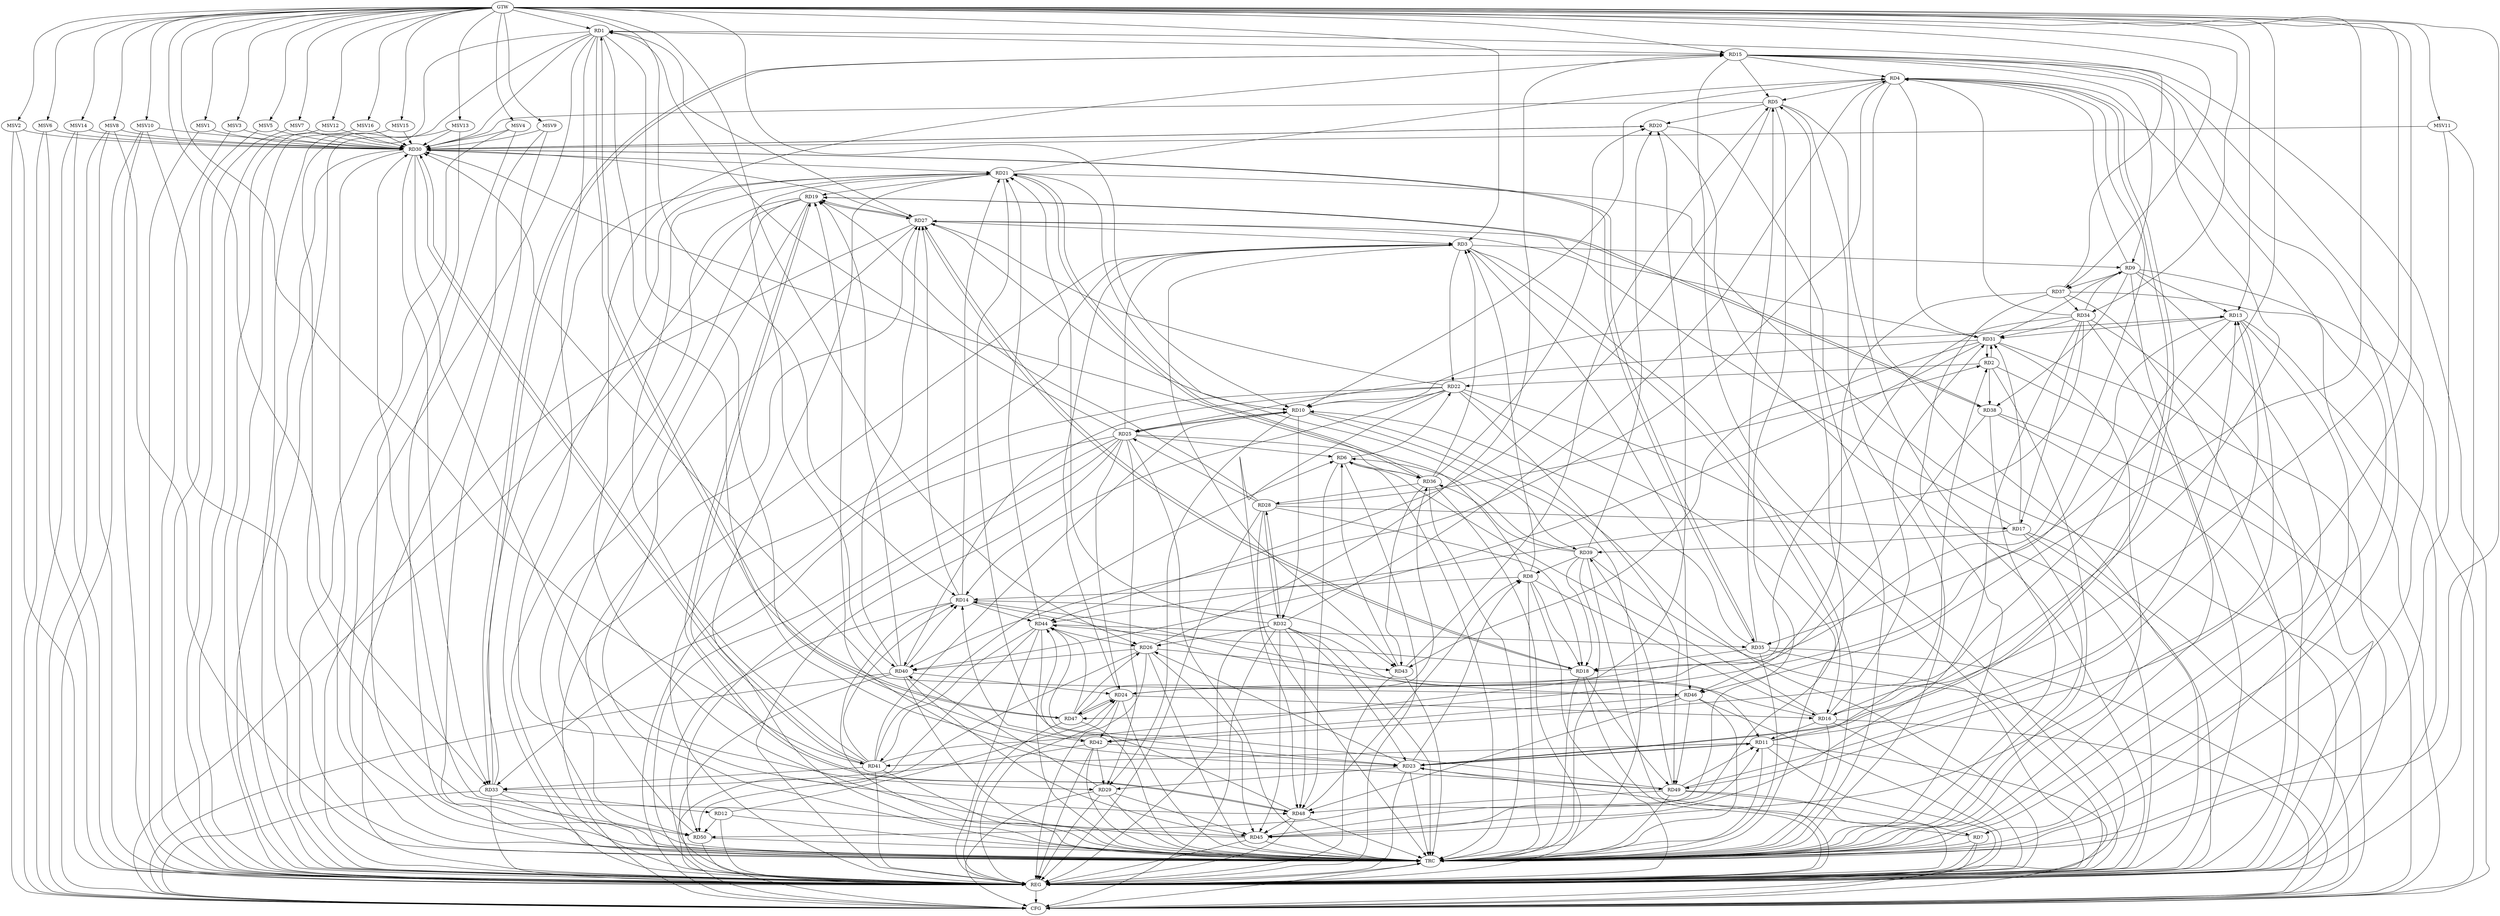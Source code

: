 strict digraph G {
  RD1 [ label="RD1" ];
  RD2 [ label="RD2" ];
  RD3 [ label="RD3" ];
  RD4 [ label="RD4" ];
  RD5 [ label="RD5" ];
  RD6 [ label="RD6" ];
  RD7 [ label="RD7" ];
  RD8 [ label="RD8" ];
  RD9 [ label="RD9" ];
  RD10 [ label="RD10" ];
  RD11 [ label="RD11" ];
  RD12 [ label="RD12" ];
  RD13 [ label="RD13" ];
  RD14 [ label="RD14" ];
  RD15 [ label="RD15" ];
  RD16 [ label="RD16" ];
  RD17 [ label="RD17" ];
  RD18 [ label="RD18" ];
  RD19 [ label="RD19" ];
  RD20 [ label="RD20" ];
  RD21 [ label="RD21" ];
  RD22 [ label="RD22" ];
  RD23 [ label="RD23" ];
  RD24 [ label="RD24" ];
  RD25 [ label="RD25" ];
  RD26 [ label="RD26" ];
  RD27 [ label="RD27" ];
  RD28 [ label="RD28" ];
  RD29 [ label="RD29" ];
  RD30 [ label="RD30" ];
  RD31 [ label="RD31" ];
  RD32 [ label="RD32" ];
  RD33 [ label="RD33" ];
  RD34 [ label="RD34" ];
  RD35 [ label="RD35" ];
  RD36 [ label="RD36" ];
  RD37 [ label="RD37" ];
  RD38 [ label="RD38" ];
  RD39 [ label="RD39" ];
  RD40 [ label="RD40" ];
  RD41 [ label="RD41" ];
  RD42 [ label="RD42" ];
  RD43 [ label="RD43" ];
  RD44 [ label="RD44" ];
  RD45 [ label="RD45" ];
  RD46 [ label="RD46" ];
  RD47 [ label="RD47" ];
  RD48 [ label="RD48" ];
  RD49 [ label="RD49" ];
  RD50 [ label="RD50" ];
  GTW [ label="GTW" ];
  REG [ label="REG" ];
  CFG [ label="CFG" ];
  TRC [ label="TRC" ];
  MSV1 [ label="MSV1" ];
  MSV2 [ label="MSV2" ];
  MSV3 [ label="MSV3" ];
  MSV4 [ label="MSV4" ];
  MSV5 [ label="MSV5" ];
  MSV6 [ label="MSV6" ];
  MSV7 [ label="MSV7" ];
  MSV8 [ label="MSV8" ];
  MSV9 [ label="MSV9" ];
  MSV10 [ label="MSV10" ];
  MSV11 [ label="MSV11" ];
  MSV12 [ label="MSV12" ];
  MSV13 [ label="MSV13" ];
  MSV14 [ label="MSV14" ];
  MSV15 [ label="MSV15" ];
  MSV16 [ label="MSV16" ];
  RD1 -> RD15;
  RD1 -> RD23;
  RD25 -> RD1;
  RD1 -> RD27;
  RD1 -> RD30;
  RD37 -> RD1;
  RD1 -> RD42;
  RD1 -> RD47;
  RD47 -> RD1;
  RD1 -> RD48;
  RD1 -> RD50;
  RD11 -> RD2;
  RD2 -> RD22;
  RD28 -> RD2;
  RD2 -> RD31;
  RD31 -> RD2;
  RD2 -> RD38;
  RD8 -> RD3;
  RD3 -> RD9;
  RD3 -> RD16;
  RD3 -> RD22;
  RD24 -> RD3;
  RD25 -> RD3;
  RD27 -> RD3;
  RD36 -> RD3;
  RD3 -> RD43;
  RD3 -> RD46;
  RD4 -> RD5;
  RD9 -> RD4;
  RD4 -> RD10;
  RD15 -> RD4;
  RD4 -> RD18;
  RD21 -> RD4;
  RD4 -> RD23;
  RD23 -> RD4;
  RD4 -> RD31;
  RD32 -> RD4;
  RD34 -> RD4;
  RD4 -> RD40;
  RD15 -> RD5;
  RD5 -> RD20;
  RD5 -> RD30;
  RD35 -> RD5;
  RD43 -> RD5;
  RD5 -> RD44;
  RD45 -> RD5;
  RD5 -> RD50;
  RD16 -> RD6;
  RD6 -> RD22;
  RD25 -> RD6;
  RD6 -> RD36;
  RD39 -> RD6;
  RD41 -> RD6;
  RD43 -> RD6;
  RD6 -> RD48;
  RD15 -> RD7;
  RD7 -> RD23;
  RD49 -> RD7;
  RD8 -> RD14;
  RD8 -> RD16;
  RD8 -> RD18;
  RD23 -> RD8;
  RD8 -> RD30;
  RD39 -> RD8;
  RD48 -> RD8;
  RD9 -> RD13;
  RD15 -> RD9;
  RD31 -> RD9;
  RD34 -> RD9;
  RD9 -> RD37;
  RD9 -> RD38;
  RD10 -> RD13;
  RD22 -> RD10;
  RD10 -> RD25;
  RD25 -> RD10;
  RD27 -> RD10;
  RD10 -> RD29;
  RD10 -> RD32;
  RD35 -> RD10;
  RD41 -> RD10;
  RD11 -> RD13;
  RD16 -> RD11;
  RD11 -> RD23;
  RD23 -> RD11;
  RD32 -> RD11;
  RD11 -> RD41;
  RD45 -> RD11;
  RD49 -> RD11;
  RD12 -> RD24;
  RD33 -> RD12;
  RD12 -> RD50;
  RD13 -> RD31;
  RD13 -> RD42;
  RD13 -> RD45;
  RD13 -> RD47;
  RD49 -> RD13;
  RD16 -> RD14;
  RD14 -> RD21;
  RD22 -> RD14;
  RD14 -> RD27;
  RD40 -> RD14;
  RD41 -> RD14;
  RD42 -> RD14;
  RD14 -> RD43;
  RD14 -> RD44;
  RD14 -> RD46;
  RD15 -> RD16;
  RD26 -> RD15;
  RD15 -> RD33;
  RD33 -> RD15;
  RD45 -> RD15;
  RD24 -> RD16;
  RD16 -> RD31;
  RD17 -> RD27;
  RD28 -> RD17;
  RD17 -> RD31;
  RD34 -> RD17;
  RD17 -> RD39;
  RD18 -> RD27;
  RD27 -> RD18;
  RD28 -> RD18;
  RD35 -> RD18;
  RD39 -> RD18;
  RD18 -> RD44;
  RD18 -> RD49;
  RD21 -> RD19;
  RD19 -> RD27;
  RD27 -> RD19;
  RD28 -> RD19;
  RD19 -> RD38;
  RD38 -> RD19;
  RD40 -> RD19;
  RD19 -> RD48;
  RD48 -> RD19;
  RD49 -> RD19;
  RD19 -> RD50;
  RD20 -> RD30;
  RD30 -> RD20;
  RD36 -> RD20;
  RD39 -> RD20;
  RD41 -> RD20;
  RD21 -> RD23;
  RD30 -> RD21;
  RD32 -> RD21;
  RD33 -> RD21;
  RD21 -> RD36;
  RD36 -> RD21;
  RD21 -> RD39;
  RD21 -> RD40;
  RD41 -> RD21;
  RD44 -> RD21;
  RD22 -> RD27;
  RD22 -> RD40;
  RD22 -> RD48;
  RD22 -> RD49;
  RD23 -> RD26;
  RD23 -> RD29;
  RD32 -> RD23;
  RD42 -> RD23;
  RD23 -> RD49;
  RD25 -> RD24;
  RD34 -> RD24;
  RD38 -> RD24;
  RD40 -> RD24;
  RD24 -> RD42;
  RD24 -> RD47;
  RD47 -> RD24;
  RD28 -> RD25;
  RD25 -> RD29;
  RD31 -> RD25;
  RD25 -> RD33;
  RD25 -> RD36;
  RD25 -> RD50;
  RD32 -> RD26;
  RD26 -> RD40;
  RD26 -> RD43;
  RD44 -> RD26;
  RD26 -> RD45;
  RD47 -> RD26;
  RD26 -> RD50;
  RD27 -> RD30;
  RD27 -> RD31;
  RD40 -> RD27;
  RD50 -> RD27;
  RD28 -> RD32;
  RD32 -> RD28;
  RD36 -> RD28;
  RD30 -> RD29;
  RD29 -> RD40;
  RD42 -> RD29;
  RD29 -> RD45;
  RD30 -> RD33;
  RD30 -> RD35;
  RD35 -> RD30;
  RD30 -> RD41;
  RD41 -> RD30;
  RD45 -> RD30;
  RD46 -> RD30;
  RD34 -> RD31;
  RD31 -> RD40;
  RD31 -> RD43;
  RD32 -> RD45;
  RD32 -> RD48;
  RD41 -> RD33;
  RD42 -> RD33;
  RD37 -> RD34;
  RD34 -> RD44;
  RD34 -> RD45;
  RD44 -> RD35;
  RD39 -> RD36;
  RD36 -> RD43;
  RD47 -> RD36;
  RD37 -> RD46;
  RD49 -> RD39;
  RD40 -> RD45;
  RD44 -> RD41;
  RD46 -> RD42;
  RD47 -> RD44;
  RD48 -> RD44;
  RD49 -> RD44;
  RD48 -> RD45;
  RD46 -> RD48;
  RD46 -> RD49;
  RD49 -> RD48;
  GTW -> RD13;
  GTW -> RD34;
  GTW -> RD14;
  GTW -> RD46;
  GTW -> RD37;
  GTW -> RD49;
  GTW -> RD41;
  GTW -> RD26;
  GTW -> RD35;
  GTW -> RD3;
  GTW -> RD15;
  GTW -> RD1;
  GTW -> RD33;
  GTW -> RD16;
  GTW -> RD10;
  RD1 -> REG;
  RD2 -> REG;
  RD3 -> REG;
  RD4 -> REG;
  RD5 -> REG;
  RD6 -> REG;
  RD7 -> REG;
  RD8 -> REG;
  RD9 -> REG;
  RD10 -> REG;
  RD11 -> REG;
  RD12 -> REG;
  RD13 -> REG;
  RD14 -> REG;
  RD15 -> REG;
  RD16 -> REG;
  RD17 -> REG;
  RD18 -> REG;
  RD19 -> REG;
  RD20 -> REG;
  RD21 -> REG;
  RD22 -> REG;
  RD23 -> REG;
  RD24 -> REG;
  RD25 -> REG;
  RD26 -> REG;
  RD27 -> REG;
  RD28 -> REG;
  RD29 -> REG;
  RD30 -> REG;
  RD31 -> REG;
  RD32 -> REG;
  RD33 -> REG;
  RD34 -> REG;
  RD35 -> REG;
  RD36 -> REG;
  RD37 -> REG;
  RD38 -> REG;
  RD39 -> REG;
  RD40 -> REG;
  RD41 -> REG;
  RD42 -> REG;
  RD43 -> REG;
  RD44 -> REG;
  RD45 -> REG;
  RD46 -> REG;
  RD47 -> REG;
  RD48 -> REG;
  RD49 -> REG;
  RD50 -> REG;
  RD22 -> CFG;
  RD11 -> CFG;
  RD39 -> CFG;
  RD44 -> CFG;
  RD37 -> CFG;
  RD40 -> CFG;
  RD29 -> CFG;
  RD19 -> CFG;
  RD33 -> CFG;
  RD9 -> CFG;
  RD25 -> CFG;
  RD17 -> CFG;
  RD7 -> CFG;
  RD35 -> CFG;
  RD3 -> CFG;
  RD15 -> CFG;
  RD38 -> CFG;
  RD16 -> CFG;
  RD32 -> CFG;
  RD21 -> CFG;
  REG -> CFG;
  RD1 -> TRC;
  RD2 -> TRC;
  RD3 -> TRC;
  RD4 -> TRC;
  RD5 -> TRC;
  RD6 -> TRC;
  RD7 -> TRC;
  RD8 -> TRC;
  RD9 -> TRC;
  RD10 -> TRC;
  RD11 -> TRC;
  RD12 -> TRC;
  RD13 -> TRC;
  RD14 -> TRC;
  RD15 -> TRC;
  RD16 -> TRC;
  RD17 -> TRC;
  RD18 -> TRC;
  RD19 -> TRC;
  RD20 -> TRC;
  RD21 -> TRC;
  RD22 -> TRC;
  RD23 -> TRC;
  RD24 -> TRC;
  RD25 -> TRC;
  RD26 -> TRC;
  RD27 -> TRC;
  RD28 -> TRC;
  RD29 -> TRC;
  RD30 -> TRC;
  RD31 -> TRC;
  RD32 -> TRC;
  RD33 -> TRC;
  RD34 -> TRC;
  RD35 -> TRC;
  RD36 -> TRC;
  RD37 -> TRC;
  RD38 -> TRC;
  RD39 -> TRC;
  RD40 -> TRC;
  RD41 -> TRC;
  RD42 -> TRC;
  RD43 -> TRC;
  RD44 -> TRC;
  RD45 -> TRC;
  RD46 -> TRC;
  RD47 -> TRC;
  RD48 -> TRC;
  RD49 -> TRC;
  RD50 -> TRC;
  GTW -> TRC;
  CFG -> TRC;
  TRC -> REG;
  MSV1 -> RD30;
  MSV2 -> RD30;
  GTW -> MSV1;
  MSV1 -> REG;
  GTW -> MSV2;
  MSV2 -> REG;
  MSV2 -> CFG;
  MSV3 -> RD30;
  GTW -> MSV3;
  MSV3 -> REG;
  MSV4 -> RD30;
  GTW -> MSV4;
  MSV4 -> REG;
  MSV4 -> TRC;
  MSV5 -> RD30;
  GTW -> MSV5;
  MSV5 -> REG;
  MSV6 -> RD30;
  GTW -> MSV6;
  MSV6 -> REG;
  MSV6 -> CFG;
  MSV7 -> RD30;
  GTW -> MSV7;
  MSV7 -> REG;
  MSV8 -> RD30;
  GTW -> MSV8;
  MSV8 -> REG;
  MSV8 -> TRC;
  MSV8 -> CFG;
  MSV9 -> RD30;
  GTW -> MSV9;
  MSV9 -> REG;
  MSV9 -> TRC;
  MSV10 -> RD30;
  GTW -> MSV10;
  MSV10 -> REG;
  MSV10 -> TRC;
  MSV10 -> CFG;
  MSV11 -> RD30;
  GTW -> MSV11;
  MSV11 -> REG;
  MSV11 -> TRC;
  MSV12 -> RD30;
  GTW -> MSV12;
  MSV12 -> REG;
  MSV13 -> RD30;
  GTW -> MSV13;
  MSV13 -> REG;
  MSV13 -> TRC;
  MSV14 -> RD30;
  MSV15 -> RD30;
  MSV16 -> RD30;
  GTW -> MSV14;
  MSV14 -> REG;
  MSV14 -> CFG;
  GTW -> MSV15;
  MSV15 -> REG;
  GTW -> MSV16;
  MSV16 -> REG;
}
